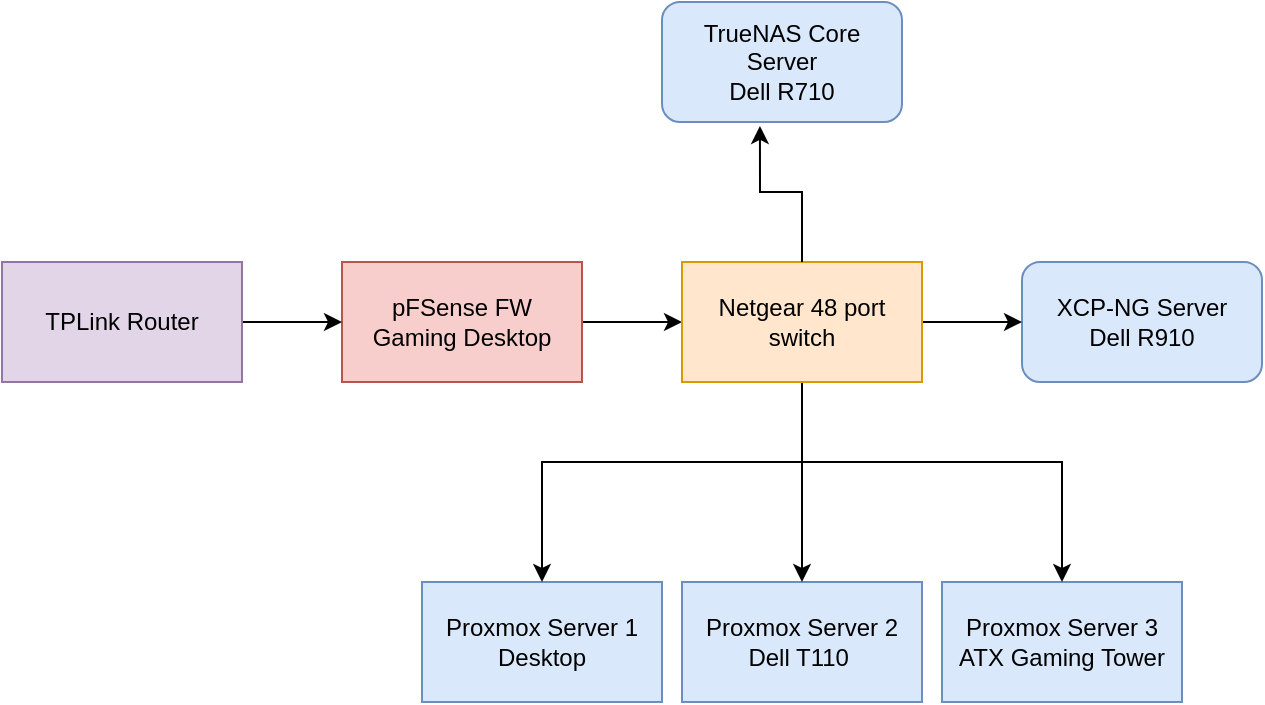 <mxfile version="24.7.7">
  <diagram name="Page-1" id="7Z8A5ywzkpJt2ChtgQmJ">
    <mxGraphModel dx="1434" dy="738" grid="1" gridSize="10" guides="1" tooltips="1" connect="1" arrows="1" fold="1" page="1" pageScale="1" pageWidth="850" pageHeight="1100" math="0" shadow="0">
      <root>
        <mxCell id="0" />
        <mxCell id="1" parent="0" />
        <mxCell id="iXv88OHopm42bg1x_dr9-1" value="TrueNAS Core &lt;br&gt;Server&lt;br&gt;Dell R710" style="rounded=1;whiteSpace=wrap;html=1;fillColor=#dae8fc;strokeColor=#6c8ebf;" vertex="1" parent="1">
          <mxGeometry x="360" y="200" width="120" height="60" as="geometry" />
        </mxCell>
        <mxCell id="iXv88OHopm42bg1x_dr9-2" value="XCP-NG Server&lt;br&gt;Dell R910" style="rounded=1;whiteSpace=wrap;html=1;fillColor=#dae8fc;strokeColor=#6c8ebf;" vertex="1" parent="1">
          <mxGeometry x="540" y="330" width="120" height="60" as="geometry" />
        </mxCell>
        <mxCell id="iXv88OHopm42bg1x_dr9-3" value="Proxmox Server 1&lt;br&gt;Desktop" style="rounded=0;whiteSpace=wrap;html=1;fillColor=#dae8fc;strokeColor=#6c8ebf;" vertex="1" parent="1">
          <mxGeometry x="240" y="490" width="120" height="60" as="geometry" />
        </mxCell>
        <mxCell id="iXv88OHopm42bg1x_dr9-4" value="Proxmox Server 2&lt;br&gt;Dell T110&amp;nbsp;" style="rounded=0;whiteSpace=wrap;html=1;fillColor=#dae8fc;strokeColor=#6c8ebf;" vertex="1" parent="1">
          <mxGeometry x="370" y="490" width="120" height="60" as="geometry" />
        </mxCell>
        <mxCell id="iXv88OHopm42bg1x_dr9-5" style="edgeStyle=orthogonalEdgeStyle;rounded=0;orthogonalLoop=1;jettySize=auto;html=1;entryX=0;entryY=0.5;entryDx=0;entryDy=0;" edge="1" parent="1" source="iXv88OHopm42bg1x_dr9-6" target="iXv88OHopm42bg1x_dr9-12">
          <mxGeometry relative="1" as="geometry" />
        </mxCell>
        <mxCell id="iXv88OHopm42bg1x_dr9-6" value="pFSense FW&lt;br&gt;Gaming Desktop" style="rounded=0;whiteSpace=wrap;html=1;fillColor=#f8cecc;strokeColor=#b85450;" vertex="1" parent="1">
          <mxGeometry x="200" y="330" width="120" height="60" as="geometry" />
        </mxCell>
        <mxCell id="iXv88OHopm42bg1x_dr9-7" value="Proxmox Server 3&lt;br&gt;ATX Gaming Tower" style="rounded=0;whiteSpace=wrap;html=1;fillColor=#dae8fc;strokeColor=#6c8ebf;" vertex="1" parent="1">
          <mxGeometry x="500" y="490" width="120" height="60" as="geometry" />
        </mxCell>
        <mxCell id="iXv88OHopm42bg1x_dr9-8" style="edgeStyle=orthogonalEdgeStyle;rounded=0;orthogonalLoop=1;jettySize=auto;html=1;entryX=0;entryY=0.5;entryDx=0;entryDy=0;" edge="1" parent="1" source="iXv88OHopm42bg1x_dr9-12" target="iXv88OHopm42bg1x_dr9-2">
          <mxGeometry relative="1" as="geometry" />
        </mxCell>
        <mxCell id="iXv88OHopm42bg1x_dr9-9" style="edgeStyle=orthogonalEdgeStyle;rounded=0;orthogonalLoop=1;jettySize=auto;html=1;entryX=0.5;entryY=0;entryDx=0;entryDy=0;" edge="1" parent="1" source="iXv88OHopm42bg1x_dr9-12" target="iXv88OHopm42bg1x_dr9-7">
          <mxGeometry relative="1" as="geometry">
            <Array as="points">
              <mxPoint x="430" y="430" />
              <mxPoint x="560" y="430" />
            </Array>
          </mxGeometry>
        </mxCell>
        <mxCell id="iXv88OHopm42bg1x_dr9-10" style="edgeStyle=orthogonalEdgeStyle;rounded=0;orthogonalLoop=1;jettySize=auto;html=1;entryX=0.5;entryY=0;entryDx=0;entryDy=0;" edge="1" parent="1" source="iXv88OHopm42bg1x_dr9-12" target="iXv88OHopm42bg1x_dr9-3">
          <mxGeometry relative="1" as="geometry">
            <Array as="points">
              <mxPoint x="430" y="430" />
              <mxPoint x="300" y="430" />
            </Array>
          </mxGeometry>
        </mxCell>
        <mxCell id="iXv88OHopm42bg1x_dr9-11" style="edgeStyle=orthogonalEdgeStyle;rounded=0;orthogonalLoop=1;jettySize=auto;html=1;entryX=0.5;entryY=0;entryDx=0;entryDy=0;" edge="1" parent="1" source="iXv88OHopm42bg1x_dr9-12" target="iXv88OHopm42bg1x_dr9-4">
          <mxGeometry relative="1" as="geometry" />
        </mxCell>
        <mxCell id="iXv88OHopm42bg1x_dr9-12" value="Netgear 48 port switch" style="rounded=0;whiteSpace=wrap;html=1;fillColor=#ffe6cc;strokeColor=#d79b00;" vertex="1" parent="1">
          <mxGeometry x="370" y="330" width="120" height="60" as="geometry" />
        </mxCell>
        <mxCell id="iXv88OHopm42bg1x_dr9-13" style="edgeStyle=orthogonalEdgeStyle;rounded=0;orthogonalLoop=1;jettySize=auto;html=1;entryX=0;entryY=0.5;entryDx=0;entryDy=0;" edge="1" parent="1" source="iXv88OHopm42bg1x_dr9-14" target="iXv88OHopm42bg1x_dr9-6">
          <mxGeometry relative="1" as="geometry" />
        </mxCell>
        <mxCell id="iXv88OHopm42bg1x_dr9-14" value="TPLink Router" style="rounded=0;whiteSpace=wrap;html=1;fillColor=#e1d5e7;strokeColor=#9673a6;" vertex="1" parent="1">
          <mxGeometry x="30" y="330" width="120" height="60" as="geometry" />
        </mxCell>
        <mxCell id="iXv88OHopm42bg1x_dr9-15" style="edgeStyle=orthogonalEdgeStyle;rounded=0;orthogonalLoop=1;jettySize=auto;html=1;entryX=0.408;entryY=1.033;entryDx=0;entryDy=0;entryPerimeter=0;" edge="1" parent="1" source="iXv88OHopm42bg1x_dr9-12" target="iXv88OHopm42bg1x_dr9-1">
          <mxGeometry relative="1" as="geometry" />
        </mxCell>
      </root>
    </mxGraphModel>
  </diagram>
</mxfile>
